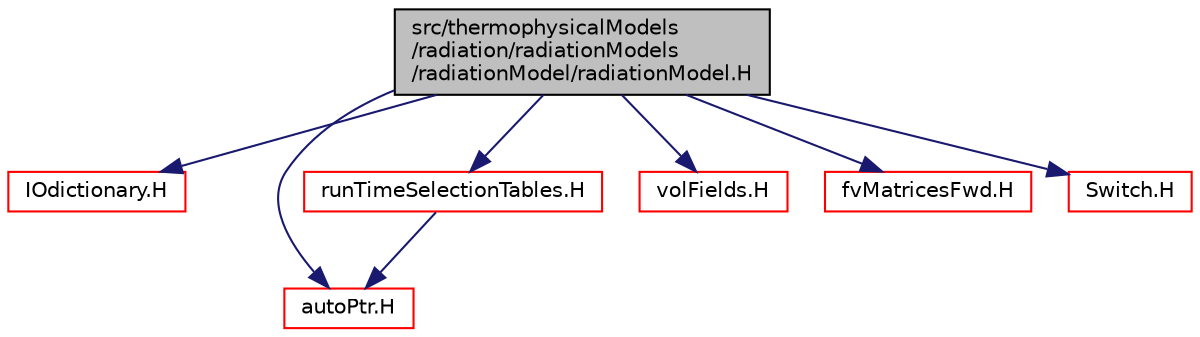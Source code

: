 digraph "src/thermophysicalModels/radiation/radiationModels/radiationModel/radiationModel.H"
{
  bgcolor="transparent";
  edge [fontname="Helvetica",fontsize="10",labelfontname="Helvetica",labelfontsize="10"];
  node [fontname="Helvetica",fontsize="10",shape=record];
  Node0 [label="src/thermophysicalModels\l/radiation/radiationModels\l/radiationModel/radiationModel.H",height=0.2,width=0.4,color="black", fillcolor="grey75", style="filled", fontcolor="black"];
  Node0 -> Node1 [color="midnightblue",fontsize="10",style="solid",fontname="Helvetica"];
  Node1 [label="IOdictionary.H",height=0.2,width=0.4,color="red",URL="$a09749.html"];
  Node0 -> Node54 [color="midnightblue",fontsize="10",style="solid",fontname="Helvetica"];
  Node54 [label="autoPtr.H",height=0.2,width=0.4,color="red",URL="$a11828.html"];
  Node0 -> Node69 [color="midnightblue",fontsize="10",style="solid",fontname="Helvetica"];
  Node69 [label="runTimeSelectionTables.H",height=0.2,width=0.4,color="red",URL="$a09992.html",tooltip="Macros to ease declaration of run-time selection tables. "];
  Node69 -> Node54 [color="midnightblue",fontsize="10",style="solid",fontname="Helvetica"];
  Node0 -> Node97 [color="midnightblue",fontsize="10",style="solid",fontname="Helvetica"];
  Node97 [label="volFields.H",height=0.2,width=0.4,color="red",URL="$a02912.html"];
  Node0 -> Node316 [color="midnightblue",fontsize="10",style="solid",fontname="Helvetica"];
  Node316 [label="fvMatricesFwd.H",height=0.2,width=0.4,color="red",URL="$a03461.html",tooltip="Forward declarations of fvMatrix specializations. "];
  Node0 -> Node317 [color="midnightblue",fontsize="10",style="solid",fontname="Helvetica"];
  Node317 [label="Switch.H",height=0.2,width=0.4,color="red",URL="$a12926.html"];
}
